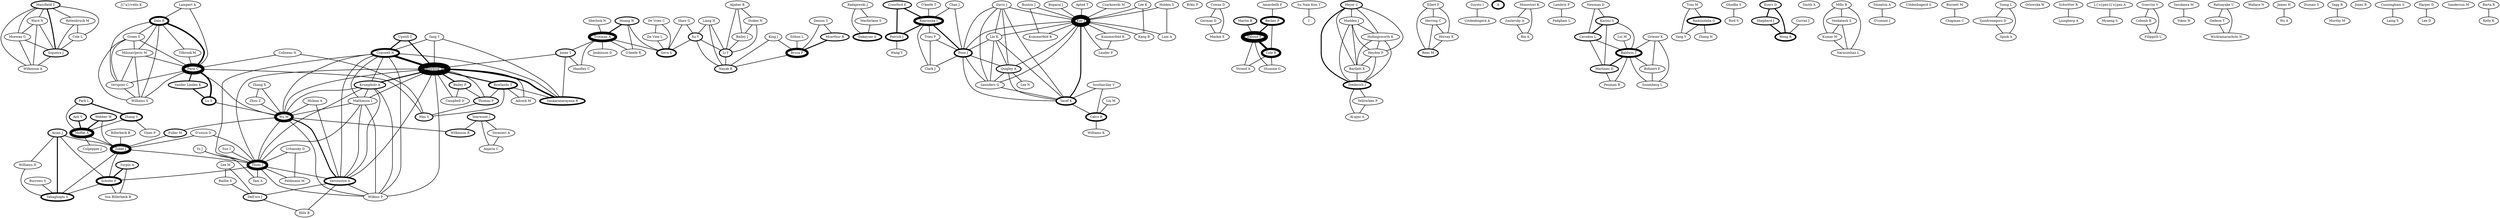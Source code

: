 graph G {
"Mansfield T" [penwidth=4.0]
"Ward N" [penwidth=2.0]
"Mcewan G" [penwidth=2.0]
"Siqueira J" [penwidth=4.0]
"Wilkinson A" [penwidth=2.0]
"J{\"a}rvelin K" [penwidth=2.0]
"Wu M" [penwidth=12.0]
"Fuller M" [penwidth=4.0]
"Dekeyser S" [penwidth=6.0]
"Czarkowski M" [penwidth=2.0]
"Kay J" [penwidth=18.0]
"Brkic F" [penwidth=2.0]
"Cowan D" [penwidth=2.0]
"German D" [penwidth=2.0]
"Mackie E" [penwidth=2.0]
"Kummerfeld R" [penwidth=2.0]
"Lauder P" [penwidth=2.0]
"Becker P" [penwidth=8.0]
"Eklund P" [penwidth=16.0]
"Su Nam Kim T" [penwidth=2.0]
"I" [penwidth=2.0]
"Asian J" [penwidth=4.0]
"Williams H" [penwidth=2.0]
"Tahaghoghi S" [penwidth=6.0]
"Sherlock N" [penwidth=2.0]
"Trotman A" [penwidth=12.0]
"Heyer C" [penwidth=4.0]
"Diederich J" [penwidth=6.0]
"Rittenbruch M" [penwidth=2.0]
"Cole L" [penwidth=2.0]
"Rees M" [penwidth=4.0]
"Dale R" [penwidth=8.0]
"Tilbrook M" [penwidth=2.0]
"Paris C" [penwidth=14.0]
"Scholer F" [penwidth=8.0]
"Zobel J" [penwidth=12.0]
"Sun I" [penwidth=2.0]
"Thom J" [penwidth=12.0]
"Martin B" [penwidth=4.0]
"Mclean A" [penwidth=2.0]
"Vercoustre A" [penwidth=6.0]
"D'souza D" [penwidth=2.0]
"Suyoto I" [penwidth=2.0]
"Uitdenbogerd A" [penwidth=2.0]
"Bunton J" [penwidth=2.0]
"Kummerfeld B" [penwidth=2.0]
"Hawking D" [penwidth=22.0]
"Rowlands T" [penwidth=6.0]
"Adcock M" [penwidth=2.0]
"A" [penwidth=6.0]
"Southavilay V" [penwidth=2.0]
"Yacef K" [penwidth=6.0]
"Calvo R" [penwidth=6.0]
"Monostori K" [penwidth=2.0]
"Zaslavsky A" [penwidth=2.0]
"Bia A" [penwidth=2.0]
"Lambrix P" [penwidth=2.0]
"Padgham L" [penwidth=2.0]
"Huang W" [penwidth=4.0]
"Geva S" [penwidth=6.0]
"Boparai J" [penwidth=2.0]
"Dell'oro J" [penwidth=4.0]
"Hills B" [penwidth=2.0]
"Yearwood J" [penwidth=4.0]
"Stranieri A" [penwidth=2.0]
"Anjaria C" [penwidth=2.0]
"Jones T" [penwidth=4.0]
"Handley C" [penwidth=2.0]
"Newman D" [penwidth=2.0]
"Karimi S" [penwidth=4.0]
"Cavedon L" [penwidth=4.0]
"Cole R" [penwidth=10.0]
"Raikundalia G" [penwidth=6.0]
"Lee K" [penwidth=2.0]
"Kang B" [penwidth=2.0]
"King J" [penwidth=2.0]
"Bruza P" [penwidth=10.0]
"Nayak R" [penwidth=4.0]
"Lampert A" [penwidth=2.0]
"Billerbeck B" [penwidth=2.0]
"Tran M" [penwidth=2.0]
"Yang Y" [penwidth=2.0]
"Moffat A" [penwidth=12.0]
"Culpepper J" [penwidth=2.0]
"Ghodke S" [penwidth=2.0]
"Bird S" [penwidth=2.0]
"Green S" [penwidth=2.0]
"Milosavljevic M" [penwidth=2.0]
"Verspoor C" [penwidth=2.0]
"Williams S" [penwidth=2.0]
"Eyers D" [penwidth=4.0]
"Shepherd J" [penwidth=4.0]
"Wong R" [penwidth=6.0]
"Turpin A" [penwidth=4.0]
"Von Billerbeck B" [penwidth=2.0]
"Vander Linden K" [penwidth=4.0]
"Lu S" [penwidth=6.0]
"Upstill T" [penwidth=4.0]
"Craswell N" [penwidth=8.0]
"Curran J" [penwidth=2.0]
"Radajewski J" [penwidth=2.0]
"Macfarlane S" [penwidth=2.0]
"Wilkinson R" [penwidth=4.0]
"Koprinska I" [penwidth=10.0]
"Trieu F" [penwidth=2.0]
"Poon J" [penwidth=6.0]
"Clark J" [penwidth=2.0]
"Chan J" [penwidth=2.0]
"Patrick J" [penwidth=6.0]
"Wang Y" [penwidth=2.0]
"Anh V" [penwidth=4.0]
"Smith A" [penwidth=2.0]
"Mills B" [penwidth=2.0]
"Venkatesh S" [penwidth=2.0]
"Kumar M" [penwidth=2.0]
"Narasimhan L" [penwidth=2.0]
"Smeaton A" [penwidth=2.0]
"O'connor J" [penwidth=2.0]
"Colineau N" [penwidth=2.0]
"Wan S" [penwidth=4.0]
"Uitdenbogerd S" [penwidth=2.0]
"O'keefe R" [penwidth=2.0]
"Sankaranarayana R" [penwidth=6.0]
"Lui M" [penwidth=2.0]
"Baldwin T" [penwidth=8.0]
"Burrows S" [penwidth=2.0]
"Krumpholz A" [penwidth=4.0]
"Mathieson I" [penwidth=2.0]
"Wilkins P" [penwidth=2.0]
"Strand A" [penwidth=2.0]
"Webber W" [penwidth=4.0]
"Dennis S" [penwidth=2.0]
"Mcarthur R" [penwidth=4.0]
"Holden S" [penwidth=2.0]
"Lum A" [penwidth=2.0]
"Davis J" [penwidth=2.0]
"Lin K" [penwidth=2.0]
"Quigley A" [penwidth=4.0]
"Saunders G" [penwidth=2.0]
"Crawford E" [penwidth=4.0]
"Yu J" [penwidth=2.0]
"Tam A" [penwidth=2.0]
"Burnett M" [penwidth=2.0]
"Chapman C" [penwidth=2.0]
"Bailey P" [penwidth=4.0]
"Campbell D" [penwidth=2.0]
"Stumme G" [penwidth=2.0]
"Liang H" [penwidth=2.0]
"Xu Y" [penwidth=4.0]
"Li Y" [penwidth=4.0]
"Apted T" [penwidth=2.0]
"Tseng L" [penwidth=2.0]
"Tjondronegoro D" [penwidth=2.0]
"Spink A" [penwidth=2.0]
"Orlowska W" [penwidth=2.0]
"O'keefe T" [penwidth=2.0]
"Schwitter R" [penwidth=2.0]
"Ljungberg A" [penwidth=2.0]
"Madden J" [penwidth=2.0]
"Hollingsworth K" [penwidth=2.0]
"Heydon P" [penwidth=2.0]
"Bartlett K" [penwidth=2.0]
"L{\'o}pez-l{\'o}pez A" [penwidth=2.0]
"Myaeng S" [penwidth=2.0]
"Yellowlees P" [penwidth=2.0]
"Al-ajmi A" [penwidth=2.0]
"Park L" [penwidth=4.0]
"Zhang Y" [penwidth=6.0]
"Martinez D" [penwidth=4.0]
"Penman R" [penwidth=2.0]
"Vines P" [penwidth=2.0]
"Lee M" [penwidth=2.0]
"Baillie S" [penwidth=2.0]
"Guerrini V" [penwidth=2.0]
"Colomb R" [penwidth=2.0]
"Filippich L" [penwidth=2.0]
"Zhang X" [penwidth=2.0]
"Zhou Z" [penwidth=2.0]
"Zhang H" [penwidth=2.0]
"Yasukawa M" [penwidth=2.0]
"Yokoo H" [penwidth=2.0]
"Ratnayake U" [penwidth=2.0]
"Gedeon T" [penwidth=2.0]
"Wickramarachchi N" [penwidth=2.0]
"Tang T" [penwidth=2.0]
"Wallace N" [penwidth=2.0]
"James H" [penwidth=2.0]
"Wu A" [penwidth=2.0]
"De Vries C" [penwidth=2.0]
"De Vine L" [penwidth=2.0]
"Liu M" [penwidth=2.0]
"Amardeilh F" [penwidth=2.0]
"Dumais S" [penwidth=2.0]
"Williams K" [penwidth=2.0]
"Jenkinson D" [penwidth=2.0]
"Tagg R" [penwidth=2.0]
"Murthy M" [penwidth=2.0]
"Grieser K" [penwidth=2.0]
"Bohnert F" [penwidth=2.0]
"Sonenberg L" [penwidth=2.0]
"Jones R" [penwidth=2.0]
"Cunningham S" [penwidth=2.0]
"Laing S" [penwidth=2.0]
"Aljaber B" [penwidth=2.0]
"Stokes N" [penwidth=2.0]
"Bailey J" [penwidth=2.0]
"Thomas P" [penwidth=4.0]
"Lee N" [penwidth=2.0]
"Shaw G" [penwidth=2.0]
"Sitbon L" [penwidth=2.0]
"Harper D" [penwidth=2.0]
"Lee D" [penwidth=2.0]
"Urbansky D" [penwidth=2.0]
"Feldmann M" [penwidth=2.0]
"Eilert F" [penwidth=2.0]
"Herring C" [penwidth=2.0]
"Horsey K" [penwidth=2.0]
"Sanderson M" [penwidth=2.0]
"Barta R" [penwidth=2.0]
"Kelly K" [penwidth=2.0]
"Mansfield T" -- "Ward N"[penwidth=2.2];
"Mansfield T" -- "Mcewan G"[penwidth=2.2];
"Mansfield T" -- "Siqueira J"[penwidth=4.2];
"Mansfield T" -- "Wilkinson A"[penwidth=2.2];
"Ward N" -- "Mcewan G"[penwidth=2.2];
"Ward N" -- "Siqueira J"[penwidth=2.2];
"Ward N" -- "Wilkinson A"[penwidth=2.2];
"Mcewan G" -- "Siqueira J"[penwidth=2.2];
"Mcewan G" -- "Wilkinson A"[penwidth=2.2];
"Siqueira J" -- "Wilkinson A"[penwidth=2.2];
"Wu M" -- "Fuller M"[penwidth=2.2];
"Czarkowski M" -- "Kay J"[penwidth=2.2];
"Cowan D" -- "German D"[penwidth=2.2];
"Cowan D" -- "Mackie E"[penwidth=2.2];
"German D" -- "Mackie E"[penwidth=2.2];
"Kay J" -- "Kummerfeld R"[penwidth=2.2];
"Kay J" -- "Lauder P"[penwidth=2.2];
"Kummerfeld R" -- "Lauder P"[penwidth=2.2];
"Becker P" -- "Eklund P"[penwidth=4.2];
"Su Nam Kim T" -- "I"[penwidth=2.2];
"Asian J" -- "Williams H"[penwidth=2.2];
"Asian J" -- "Tahaghoghi S"[penwidth=4.2];
"Williams H" -- "Tahaghoghi S"[penwidth=2.2];
"Sherlock N" -- "Trotman A"[penwidth=2.2];
"Heyer C" -- "Diederich J"[penwidth=4.2];
"Mansfield T" -- "Rittenbruch M"[penwidth=2.2];
"Mansfield T" -- "Cole L"[penwidth=2.2];
"Rittenbruch M" -- "Cole L"[penwidth=2.2];
"Rittenbruch M" -- "Siqueira J"[penwidth=2.2];
"Cole L" -- "Siqueira J"[penwidth=2.2];
"Dale R" -- "Tilbrook M"[penwidth=2.2];
"Dale R" -- "Paris C"[penwidth=6.2];
"Tilbrook M" -- "Paris C"[penwidth=2.2];
"Asian J" -- "Scholer F"[penwidth=2.2];
"Asian J" -- "Zobel J"[penwidth=2.2];
"Scholer F" -- "Tahaghoghi S"[penwidth=2.2];
"Scholer F" -- "Zobel J"[penwidth=2.2];
"Tahaghoghi S" -- "Zobel J"[penwidth=2.2];
"Sun I" -- "Thom J"[penwidth=2.2];
"Martin B" -- "Eklund P"[penwidth=2.2];
"Mclean A" -- "Vercoustre A"[penwidth=2.2];
"Mclean A" -- "Wu M"[penwidth=2.2];
"Vercoustre A" -- "Wu M"[penwidth=4.2];
"D'souza D" -- "Zobel J"[penwidth=2.2];
"D'souza D" -- "Thom J"[penwidth=2.2];
"Zobel J" -- "Thom J"[penwidth=2.2];
"Suyoto I" -- "Uitdenbogerd A"[penwidth=2.2];
"Bunton J" -- "Kay J"[penwidth=2.2];
"Bunton J" -- "Kummerfeld B"[penwidth=2.2];
"Kay J" -- "Kummerfeld B"[penwidth=2.2];
"Hawking D" -- "Rowlands T"[penwidth=4.2];
"Hawking D" -- "Adcock M"[penwidth=2.2];
"Rowlands T" -- "Adcock M"[penwidth=2.2];
"Southavilay V" -- "Yacef K"[penwidth=2.2];
"Southavilay V" -- "Calvo R"[penwidth=2.2];
"Yacef K" -- "Calvo R"[penwidth=2.2];
"Monostori K" -- "Zaslavsky A"[penwidth=2.2];
"Monostori K" -- "Bia A"[penwidth=2.2];
"Zaslavsky A" -- "Bia A"[penwidth=2.2];
"Lambrix P" -- "Padgham L"[penwidth=2.2];
"Huang W" -- "Trotman A"[penwidth=4.2];
"Huang W" -- "Geva S"[penwidth=2.2];
"Trotman A" -- "Geva S"[penwidth=2.2];
"Boparai J" -- "Kay J"[penwidth=2.2];
"Vercoustre A" -- "Dell'oro J"[penwidth=2.2];
"Vercoustre A" -- "Hills B"[penwidth=2.2];
"Dell'oro J" -- "Hills B"[penwidth=2.2];
"Fuller M" -- "Zobel J"[penwidth=2.2];
"Yearwood J" -- "Stranieri A"[penwidth=2.2];
"Yearwood J" -- "Anjaria C"[penwidth=2.2];
"Stranieri A" -- "Anjaria C"[penwidth=2.2];
"Trotman A" -- "Jones T"[penwidth=2.2];
"Trotman A" -- "Handley C"[penwidth=2.2];
"Jones T" -- "Handley C"[penwidth=2.2];
"Kay J" -- "Yacef K"[penwidth=4.2];
"Newman D" -- "Karimi S"[penwidth=2.2];
"Newman D" -- "Cavedon L"[penwidth=2.2];
"Karimi S" -- "Cavedon L"[penwidth=4.2];
"Eklund P" -- "Cole R"[penwidth=8.2];
"Lee K" -- "Kay J"[penwidth=2.2];
"Lee K" -- "Kang B"[penwidth=2.2];
"Kay J" -- "Kang B"[penwidth=2.2];
"King J" -- "Bruza P"[penwidth=2.2];
"King J" -- "Nayak R"[penwidth=2.2];
"Bruza P" -- "Nayak R"[penwidth=2.2];
"Lampert A" -- "Paris C"[penwidth=2.2];
"Lampert A" -- "Dale R"[penwidth=2.2];
"Billerbeck B" -- "Zobel J"[penwidth=2.2];
"Tran M" -- "Raikundalia G"[penwidth=2.2];
"Tran M" -- "Yang Y"[penwidth=2.2];
"Raikundalia G" -- "Yang Y"[penwidth=2.2];
"Moffat A" -- "Culpepper J"[penwidth=2.2];
"Ghodke S" -- "Bird S"[penwidth=2.2];
"Dale R" -- "Green S"[penwidth=2.2];
"Dale R" -- "Milosavljevic M"[penwidth=2.2];
"Dale R" -- "Verspoor C"[penwidth=2.2];
"Dale R" -- "Williams S"[penwidth=2.2];
"Green S" -- "Milosavljevic M"[penwidth=2.2];
"Green S" -- "Paris C"[penwidth=2.2];
"Green S" -- "Verspoor C"[penwidth=2.2];
"Green S" -- "Williams S"[penwidth=2.2];
"Milosavljevic M" -- "Paris C"[penwidth=2.2];
"Milosavljevic M" -- "Verspoor C"[penwidth=2.2];
"Milosavljevic M" -- "Williams S"[penwidth=2.2];
"Paris C" -- "Verspoor C"[penwidth=2.2];
"Paris C" -- "Williams S"[penwidth=2.2];
"Verspoor C" -- "Williams S"[penwidth=2.2];
"Eyers D" -- "Shepherd J"[penwidth=4.2];
"Eyers D" -- "Wong R"[penwidth=4.2];
"Shepherd J" -- "Wong R"[penwidth=4.2];
"Turpin A" -- "Scholer F"[penwidth=4.2];
"Turpin A" -- "Von Billerbeck B"[penwidth=2.2];
"Scholer F" -- "Von Billerbeck B"[penwidth=2.2];
"Paris C" -- "Vander Linden K"[penwidth=4.2];
"Paris C" -- "Lu S"[penwidth=6.2];
"Vander Linden K" -- "Lu S"[penwidth=4.2];
"Upstill T" -- "Craswell N"[penwidth=4.2];
"Upstill T" -- "Hawking D"[penwidth=4.2];
"Craswell N" -- "Hawking D"[penwidth=8.2];
"Curran J" -- "Wong R"[penwidth=2.2];
"Radajewski J" -- "Macfarlane S"[penwidth=2.2];
"Radajewski J" -- "Dekeyser S"[penwidth=2.2];
"Macfarlane S" -- "Dekeyser S"[penwidth=2.2];
"Yearwood J" -- "Wilkinson R"[penwidth=2.2];
"Koprinska I" -- "Trieu F"[penwidth=2.2];
"Koprinska I" -- "Poon J"[penwidth=4.2];
"Koprinska I" -- "Clark J"[penwidth=2.2];
"Trieu F" -- "Poon J"[penwidth=2.2];
"Trieu F" -- "Clark J"[penwidth=2.2];
"Poon J" -- "Clark J"[penwidth=2.2];
"Chan J" -- "Koprinska I"[penwidth=2.2];
"Chan J" -- "Poon J"[penwidth=2.2];
"Patrick J" -- "Wang Y"[penwidth=2.2];
"Anh V" -- "Moffat A"[penwidth=4.2];
"Mills B" -- "Venkatesh S"[penwidth=2.2];
"Mills B" -- "Kumar M"[penwidth=2.2];
"Mills B" -- "Narasimhan L"[penwidth=2.2];
"Venkatesh S" -- "Kumar M"[penwidth=2.2];
"Venkatesh S" -- "Narasimhan L"[penwidth=2.2];
"Kumar M" -- "Narasimhan L"[penwidth=2.2];
"Smeaton A" -- "O'connor J"[penwidth=2.2];
"Colineau N" -- "Paris C"[penwidth=2.2];
"Colineau N" -- "Wan S"[penwidth=2.2];
"Paris C" -- "Wan S"[penwidth=2.2];
"Huang W" -- "O'keefe R"[penwidth=2.2];
"Trotman A" -- "O'keefe R"[penwidth=2.2];
"Jones T" -- "Hawking D"[penwidth=2.2];
"Jones T" -- "Sankaranarayana R"[penwidth=2.2];
"Hawking D" -- "Sankaranarayana R"[penwidth=6.2];
"Lui M" -- "Baldwin T"[penwidth=2.2];
"Burrows S" -- "Tahaghoghi S"[penwidth=2.2];
"Craswell N" -- "Krumpholz A"[penwidth=2.2];
"Craswell N" -- "Mathieson I"[penwidth=2.2];
"Craswell N" -- "Thom J"[penwidth=2.2];
"Craswell N" -- "Vercoustre A"[penwidth=2.2];
"Craswell N" -- "Wilkins P"[penwidth=2.2];
"Craswell N" -- "Wu M"[penwidth=2.2];
"Hawking D" -- "Krumpholz A"[penwidth=4.2];
"Hawking D" -- "Mathieson I"[penwidth=2.2];
"Hawking D" -- "Thom J"[penwidth=2.2];
"Hawking D" -- "Vercoustre A"[penwidth=2.2];
"Hawking D" -- "Wilkins P"[penwidth=2.2];
"Hawking D" -- "Wu M"[penwidth=2.2];
"Krumpholz A" -- "Mathieson I"[penwidth=2.2];
"Krumpholz A" -- "Thom J"[penwidth=2.2];
"Krumpholz A" -- "Vercoustre A"[penwidth=2.2];
"Krumpholz A" -- "Wilkins P"[penwidth=2.2];
"Krumpholz A" -- "Wu M"[penwidth=2.2];
"Mathieson I" -- "Thom J"[penwidth=2.2];
"Mathieson I" -- "Vercoustre A"[penwidth=2.2];
"Mathieson I" -- "Wilkins P"[penwidth=2.2];
"Mathieson I" -- "Wu M"[penwidth=2.2];
"Thom J" -- "Vercoustre A"[penwidth=2.2];
"Thom J" -- "Wilkins P"[penwidth=2.2];
"Thom J" -- "Wu M"[penwidth=2.2];
"Vercoustre A" -- "Wilkins P"[penwidth=2.2];
"Wilkins P" -- "Wu M"[penwidth=2.2];
"Cole R" -- "Strand A"[penwidth=2.2];
"Eklund P" -- "Strand A"[penwidth=2.2];
"Webber W" -- "Moffat A"[penwidth=4.2];
"Becker P" -- "Cole R"[penwidth=2.2];
"Lu S" -- "Wu M"[penwidth=2.2];
"Paris C" -- "Wu M"[penwidth=2.2];
"Dennis S" -- "Mcarthur R"[penwidth=2.2];
"Dennis S" -- "Bruza P"[penwidth=2.2];
"Mcarthur R" -- "Bruza P"[penwidth=4.2];
"Holden S" -- "Kay J"[penwidth=2.2];
"Holden S" -- "Lum A"[penwidth=2.2];
"Kay J" -- "Lum A"[penwidth=2.2];
"Davis J" -- "Kay J"[penwidth=2.2];
"Davis J" -- "Lin K"[penwidth=2.2];
"Davis J" -- "Poon J"[penwidth=2.2];
"Davis J" -- "Quigley A"[penwidth=2.2];
"Davis J" -- "Saunders G"[penwidth=2.2];
"Davis J" -- "Yacef K"[penwidth=2.2];
"Kay J" -- "Lin K"[penwidth=2.2];
"Kay J" -- "Poon J"[penwidth=2.2];
"Kay J" -- "Quigley A"[penwidth=2.2];
"Kay J" -- "Saunders G"[penwidth=2.2];
"Lin K" -- "Poon J"[penwidth=2.2];
"Lin K" -- "Quigley A"[penwidth=2.2];
"Lin K" -- "Saunders G"[penwidth=2.2];
"Lin K" -- "Yacef K"[penwidth=2.2];
"Poon J" -- "Quigley A"[penwidth=2.2];
"Poon J" -- "Saunders G"[penwidth=2.2];
"Poon J" -- "Yacef K"[penwidth=2.2];
"Quigley A" -- "Saunders G"[penwidth=2.2];
"Quigley A" -- "Yacef K"[penwidth=2.2];
"Saunders G" -- "Yacef K"[penwidth=2.2];
"Crawford E" -- "Koprinska I"[penwidth=4.2];
"Crawford E" -- "Patrick J"[penwidth=4.2];
"Koprinska I" -- "Patrick J"[penwidth=4.2];
"Yu J" -- "Thom J"[penwidth=2.2];
"Yu J" -- "Tam A"[penwidth=2.2];
"Thom J" -- "Tam A"[penwidth=2.2];
"Burnett M" -- "Chapman C"[penwidth=2.2];
"Hawking D" -- "Bailey P"[penwidth=4.2];
"Hawking D" -- "Campbell D"[penwidth=2.2];
"Bailey P" -- "Campbell D"[penwidth=2.2];
"Eklund P" -- "Stumme G"[penwidth=2.2];
"Cole R" -- "Stumme G"[penwidth=2.2];
"Thom J" -- "Scholer F"[penwidth=2.2];
"Liang H" -- "Xu Y"[penwidth=2.2];
"Liang H" -- "Li Y"[penwidth=2.2];
"Liang H" -- "Nayak R"[penwidth=2.2];
"Xu Y" -- "Li Y"[penwidth=2.2];
"Xu Y" -- "Nayak R"[penwidth=2.2];
"Li Y" -- "Nayak R"[penwidth=2.2];
"Wu M" -- "Wilkinson R"[penwidth=2.2];
"Apted T" -- "Kay J"[penwidth=2.2];
"Tseng L" -- "Tjondronegoro D"[penwidth=2.2];
"Tseng L" -- "Spink A"[penwidth=2.2];
"Tjondronegoro D" -- "Spink A"[penwidth=2.2];
"O'keefe T" -- "Koprinska I"[penwidth=2.2];
"Schwitter R" -- "Ljungberg A"[penwidth=2.2];
"Heyer C" -- "Madden J"[penwidth=2.2];
"Heyer C" -- "Hollingsworth K"[penwidth=2.2];
"Heyer C" -- "Heydon P"[penwidth=2.2];
"Heyer C" -- "Bartlett K"[penwidth=2.2];
"Madden J" -- "Hollingsworth K"[penwidth=2.2];
"Madden J" -- "Heydon P"[penwidth=2.2];
"Madden J" -- "Bartlett K"[penwidth=2.2];
"Madden J" -- "Diederich J"[penwidth=2.2];
"Hollingsworth K" -- "Heydon P"[penwidth=2.2];
"Hollingsworth K" -- "Bartlett K"[penwidth=2.2];
"Hollingsworth K" -- "Diederich J"[penwidth=2.2];
"Heydon P" -- "Bartlett K"[penwidth=2.2];
"Heydon P" -- "Diederich J"[penwidth=2.2];
"Bartlett K" -- "Diederich J"[penwidth=2.2];
"L{\'o}pez-l{\'o}pez A" -- "Myaeng S"[penwidth=2.2];
"Diederich J" -- "Yellowlees P"[penwidth=2.2];
"Diederich J" -- "Al-ajmi A"[penwidth=2.2];
"Yellowlees P" -- "Al-ajmi A"[penwidth=2.2];
"Park L" -- "Zhang Y"[penwidth=4.2];
"Webber W" -- "Zobel J"[penwidth=2.2];
"Moffat A" -- "Zobel J"[penwidth=2.2];
"Baldwin T" -- "Martinez D"[penwidth=4.2];
"Baldwin T" -- "Penman R"[penwidth=2.2];
"Martinez D" -- "Penman R"[penwidth=2.2];
"Zhang Y" -- "Vines P"[penwidth=2.2];
"Lee M" -- "Baillie S"[penwidth=2.2];
"Lee M" -- "Dell'oro J"[penwidth=2.2];
"Baillie S" -- "Dell'oro J"[penwidth=2.2];
"Guerrini V" -- "Colomb R"[penwidth=2.2];
"Guerrini V" -- "Filippich L"[penwidth=2.2];
"Colomb R" -- "Filippich L"[penwidth=2.2];
"Zhang X" -- "Zhou Z"[penwidth=2.2];
"Zhang X" -- "Wu M"[penwidth=2.2];
"Zhou Z" -- "Wu M"[penwidth=2.2];
"Raikundalia G" -- "Zhang H"[penwidth=2.2];
"Yasukawa M" -- "Yokoo H"[penwidth=2.2];
"Ratnayake U" -- "Gedeon T"[penwidth=2.2];
"Ratnayake U" -- "Wickramarachchi N"[penwidth=2.2];
"Gedeon T" -- "Wickramarachchi N"[penwidth=2.2];
"Tang T" -- "Hawking D"[penwidth=2.2];
"Tang T" -- "Craswell N"[penwidth=2.2];
"Tang T" -- "Sankaranarayana R"[penwidth=2.2];
"Craswell N" -- "Sankaranarayana R"[penwidth=2.2];
"Zhang Y" -- "Moffat A"[penwidth=2.2];
"Park L" -- "Moffat A"[penwidth=2.2];
"James H" -- "Wu A"[penwidth=2.2];
"De Vries C" -- "De Vine L"[penwidth=2.2];
"De Vries C" -- "Geva S"[penwidth=2.2];
"De Vine L" -- "Geva S"[penwidth=2.2];
"Liu M" -- "Calvo R"[penwidth=2.2];
"Amardeilh F" -- "Becker P"[penwidth=2.2];
"Calvo R" -- "Williams K"[penwidth=2.2];
"Trotman A" -- "Jenkinson D"[penwidth=2.2];
"Tagg R" -- "Murthy M"[penwidth=2.2];
"Grieser K" -- "Baldwin T"[penwidth=2.2];
"Grieser K" -- "Bohnert F"[penwidth=2.2];
"Grieser K" -- "Sonenberg L"[penwidth=2.2];
"Baldwin T" -- "Bohnert F"[penwidth=2.2];
"Baldwin T" -- "Sonenberg L"[penwidth=2.2];
"Bohnert F" -- "Sonenberg L"[penwidth=2.2];
"Cunningham S" -- "Laing S"[penwidth=2.2];
"Aljaber B" -- "Stokes N"[penwidth=2.2];
"Aljaber B" -- "Bailey J"[penwidth=2.2];
"Aljaber B" -- "Li Y"[penwidth=2.2];
"Stokes N" -- "Bailey J"[penwidth=2.2];
"Stokes N" -- "Li Y"[penwidth=2.2];
"Bailey J" -- "Li Y"[penwidth=2.2];
"Rowlands T" -- "Thomas P"[penwidth=2.2];
"Rowlands T" -- "Wan S"[penwidth=2.2];
"Thomas P" -- "Wan S"[penwidth=2.2];
"Quigley A" -- "Lee N"[penwidth=2.2];
"Shaw G" -- "Xu Y"[penwidth=2.2];
"Shaw G" -- "Geva S"[penwidth=2.2];
"Xu Y" -- "Geva S"[penwidth=2.2];
"Sitbon L" -- "Bruza P"[penwidth=2.2];
"Harper D" -- "Lee D"[penwidth=2.2];
"Martinez D" -- "Karimi S"[penwidth=2.2];
"Martinez D" -- "Cavedon L"[penwidth=2.2];
"Karimi S" -- "Baldwin T"[penwidth=2.2];
"Cavedon L" -- "Baldwin T"[penwidth=2.2];
"Urbansky D" -- "Thom J"[penwidth=2.2];
"Urbansky D" -- "Feldmann M"[penwidth=2.2];
"Thom J" -- "Feldmann M"[penwidth=2.2];
"Rowlands T" -- "Sankaranarayana R"[penwidth=2.2];
"Eilert F" -- "Herring C"[penwidth=2.2];
"Eilert F" -- "Horsey K"[penwidth=2.2];
"Eilert F" -- "Rees M"[penwidth=2.2];
"Herring C" -- "Horsey K"[penwidth=2.2];
"Herring C" -- "Rees M"[penwidth=2.2];
"Horsey K" -- "Rees M"[penwidth=2.2];
"Barta R" -- "Kelly K"[penwidth=2.2];
"Bailey P" -- "Thomas P"[penwidth=2.2];
"Thomas P" -- "Hawking D"[penwidth=2.2];
}
